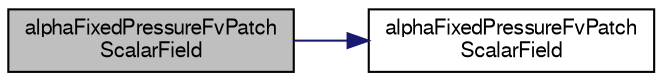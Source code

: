 digraph "alphaFixedPressureFvPatchScalarField"
{
  bgcolor="transparent";
  edge [fontname="FreeSans",fontsize="10",labelfontname="FreeSans",labelfontsize="10"];
  node [fontname="FreeSans",fontsize="10",shape=record];
  rankdir="LR";
  Node11 [label="alphaFixedPressureFvPatch\lScalarField",height=0.2,width=0.4,color="black", fillcolor="grey75", style="filled", fontcolor="black"];
  Node11 -> Node12 [color="midnightblue",fontsize="10",style="solid",fontname="FreeSans"];
  Node12 [label="alphaFixedPressureFvPatch\lScalarField",height=0.2,width=0.4,color="black",URL="$a30546.html#a4e1ec106653139f1668829769dfc8eb0",tooltip="Construct from patch and internal field. "];
}
